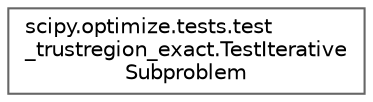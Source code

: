 digraph "Graphical Class Hierarchy"
{
 // LATEX_PDF_SIZE
  bgcolor="transparent";
  edge [fontname=Helvetica,fontsize=10,labelfontname=Helvetica,labelfontsize=10];
  node [fontname=Helvetica,fontsize=10,shape=box,height=0.2,width=0.4];
  rankdir="LR";
  Node0 [id="Node000000",label="scipy.optimize.tests.test\l_trustregion_exact.TestIterative\lSubproblem",height=0.2,width=0.4,color="grey40", fillcolor="white", style="filled",URL="$d4/d3c/classscipy_1_1optimize_1_1tests_1_1test__trustregion__exact_1_1TestIterativeSubproblem.html",tooltip=" "];
}
